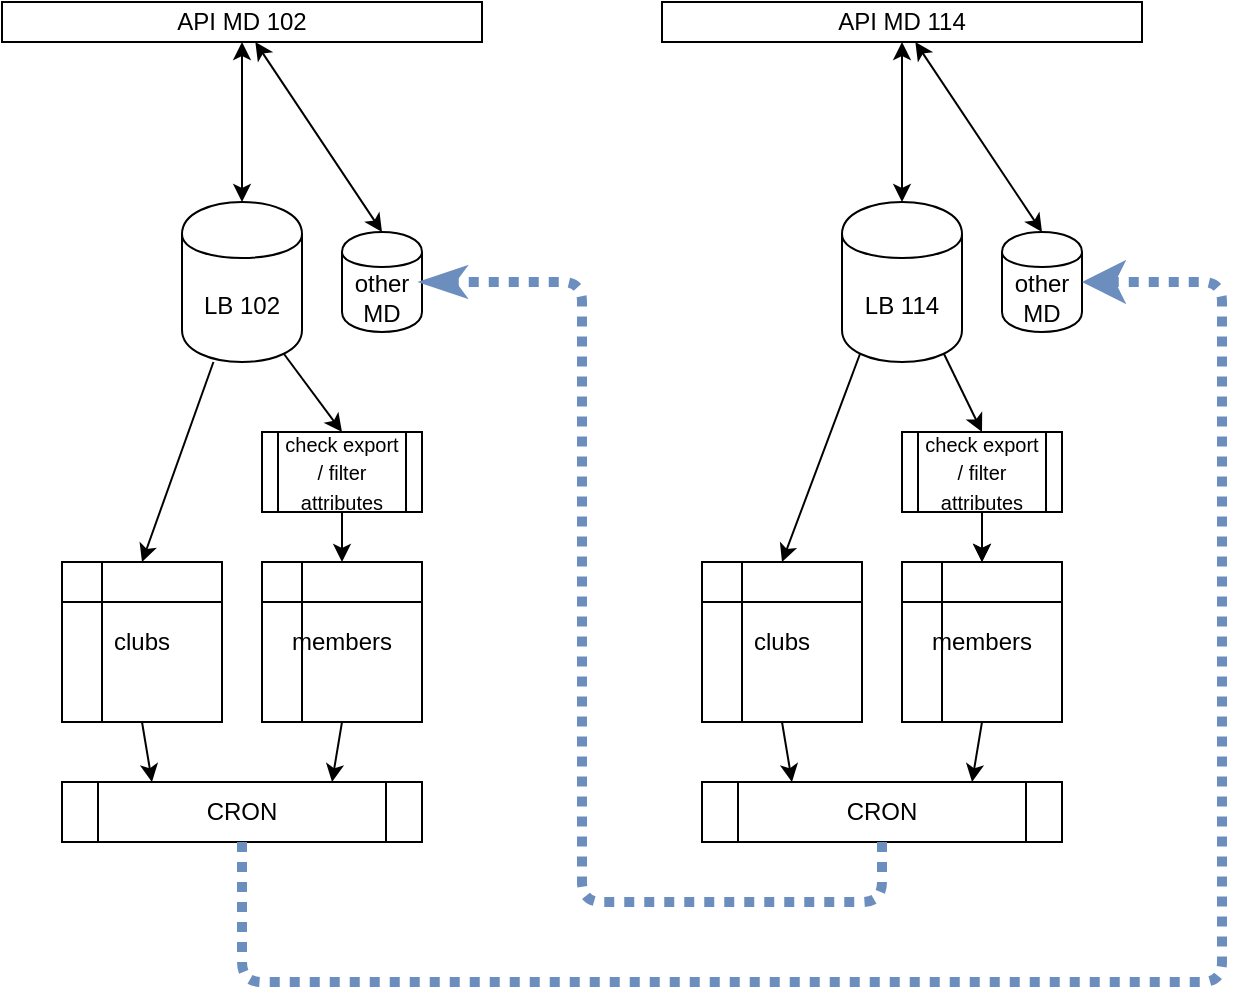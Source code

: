 <mxfile version="10.4.8" type="github"><diagram id="HuYG5CDrz_m1c6SmhrE3" name="Page-1"><mxGraphModel dx="1091" dy="743" grid="1" gridSize="10" guides="1" tooltips="1" connect="1" arrows="1" fold="1" page="1" pageScale="1" pageWidth="827" pageHeight="1169" math="0" shadow="0"><root><mxCell id="0"/><mxCell id="1" parent="0"/><mxCell id="e-RajWTIfuYuYLbLIrq2-1" value="LB 102" style="shape=cylinder;whiteSpace=wrap;html=1;boundedLbl=1;backgroundOutline=1;" vertex="1" parent="1"><mxGeometry x="170" y="190" width="60" height="80" as="geometry"/></mxCell><mxCell id="e-RajWTIfuYuYLbLIrq2-4" value="LB 114" style="shape=cylinder;whiteSpace=wrap;html=1;boundedLbl=1;backgroundOutline=1;" vertex="1" parent="1"><mxGeometry x="500" y="190" width="60" height="80" as="geometry"/></mxCell><mxCell id="e-RajWTIfuYuYLbLIrq2-6" value="clubs" style="shape=internalStorage;whiteSpace=wrap;html=1;backgroundOutline=1;" vertex="1" parent="1"><mxGeometry x="110" y="370" width="80" height="80" as="geometry"/></mxCell><mxCell id="e-RajWTIfuYuYLbLIrq2-7" value="members" style="shape=internalStorage;whiteSpace=wrap;html=1;backgroundOutline=1;" vertex="1" parent="1"><mxGeometry x="210" y="370" width="80" height="80" as="geometry"/></mxCell><mxCell id="e-RajWTIfuYuYLbLIrq2-8" value="" style="endArrow=classic;html=1;entryX=0.5;entryY=0;entryDx=0;entryDy=0;" edge="1" parent="1" source="e-RajWTIfuYuYLbLIrq2-1" target="e-RajWTIfuYuYLbLIrq2-6"><mxGeometry width="50" height="50" relative="1" as="geometry"><mxPoint x="110" y="520" as="sourcePoint"/><mxPoint x="160" y="470" as="targetPoint"/></mxGeometry></mxCell><mxCell id="e-RajWTIfuYuYLbLIrq2-10" value="" style="endArrow=classic;html=1;exitX=0.5;exitY=1;exitDx=0;exitDy=0;entryX=0.5;entryY=0;entryDx=0;entryDy=0;" edge="1" parent="1" source="e-RajWTIfuYuYLbLIrq2-23" target="e-RajWTIfuYuYLbLIrq2-7"><mxGeometry width="50" height="50" relative="1" as="geometry"><mxPoint x="250" y="340" as="sourcePoint"/><mxPoint x="160" y="470" as="targetPoint"/></mxGeometry></mxCell><mxCell id="e-RajWTIfuYuYLbLIrq2-12" value="" style="endArrow=classic;html=1;exitX=0.85;exitY=0.95;exitDx=0;exitDy=0;exitPerimeter=0;entryX=0.5;entryY=0;entryDx=0;entryDy=0;" edge="1" parent="1" source="e-RajWTIfuYuYLbLIrq2-1" target="e-RajWTIfuYuYLbLIrq2-23"><mxGeometry width="50" height="50" relative="1" as="geometry"><mxPoint x="100" y="600" as="sourcePoint"/><mxPoint x="243" y="318" as="targetPoint"/></mxGeometry></mxCell><mxCell id="e-RajWTIfuYuYLbLIrq2-16" value="clubs" style="shape=internalStorage;whiteSpace=wrap;html=1;backgroundOutline=1;" vertex="1" parent="1"><mxGeometry x="430" y="370" width="80" height="80" as="geometry"/></mxCell><mxCell id="e-RajWTIfuYuYLbLIrq2-17" value="members" style="shape=internalStorage;whiteSpace=wrap;html=1;backgroundOutline=1;" vertex="1" parent="1"><mxGeometry x="530" y="370" width="80" height="80" as="geometry"/></mxCell><mxCell id="e-RajWTIfuYuYLbLIrq2-19" value="" style="endArrow=classic;html=1;exitX=0.5;exitY=1;exitDx=0;exitDy=0;entryX=0.5;entryY=0;entryDx=0;entryDy=0;" edge="1" parent="1" target="e-RajWTIfuYuYLbLIrq2-17"><mxGeometry width="50" height="50" relative="1" as="geometry"><mxPoint x="570" y="340" as="sourcePoint"/><mxPoint x="480" y="470" as="targetPoint"/></mxGeometry></mxCell><mxCell id="e-RajWTIfuYuYLbLIrq2-21" value="" style="endArrow=classic;html=1;exitX=0.85;exitY=0.95;exitDx=0;exitDy=0;exitPerimeter=0;entryX=0.5;entryY=0;entryDx=0;entryDy=0;" edge="1" parent="1" source="e-RajWTIfuYuYLbLIrq2-4" target="e-RajWTIfuYuYLbLIrq2-26"><mxGeometry width="50" height="50" relative="1" as="geometry"><mxPoint x="528" y="273" as="sourcePoint"/><mxPoint x="563" y="318" as="targetPoint"/></mxGeometry></mxCell><mxCell id="e-RajWTIfuYuYLbLIrq2-22" value="" style="endArrow=classic;html=1;entryX=0.5;entryY=0;entryDx=0;entryDy=0;exitX=0.15;exitY=0.95;exitDx=0;exitDy=0;exitPerimeter=0;" edge="1" parent="1" source="e-RajWTIfuYuYLbLIrq2-4" target="e-RajWTIfuYuYLbLIrq2-16"><mxGeometry width="50" height="50" relative="1" as="geometry"><mxPoint x="412.714" y="250" as="sourcePoint"/><mxPoint x="377" y="350" as="targetPoint"/></mxGeometry></mxCell><mxCell id="e-RajWTIfuYuYLbLIrq2-23" value="&lt;font style=&quot;font-size: 10px&quot;&gt;check export / filter attributes&lt;/font&gt;" style="shape=process;whiteSpace=wrap;html=1;backgroundOutline=1;" vertex="1" parent="1"><mxGeometry x="210" y="305" width="80" height="40" as="geometry"/></mxCell><mxCell id="e-RajWTIfuYuYLbLIrq2-27" value="" style="edgeStyle=orthogonalEdgeStyle;rounded=0;orthogonalLoop=1;jettySize=auto;html=1;exitX=0.5;exitY=1;exitDx=0;exitDy=0;" edge="1" parent="1" source="e-RajWTIfuYuYLbLIrq2-26" target="e-RajWTIfuYuYLbLIrq2-17"><mxGeometry relative="1" as="geometry"/></mxCell><mxCell id="e-RajWTIfuYuYLbLIrq2-26" value="&lt;font style=&quot;font-size: 10px&quot;&gt;check export / filter attributes&lt;/font&gt;" style="shape=process;whiteSpace=wrap;html=1;backgroundOutline=1;" vertex="1" parent="1"><mxGeometry x="530" y="305" width="80" height="40" as="geometry"/></mxCell><mxCell id="e-RajWTIfuYuYLbLIrq2-28" value="other MD" style="shape=cylinder;whiteSpace=wrap;html=1;boundedLbl=1;backgroundOutline=1;" vertex="1" parent="1"><mxGeometry x="250" y="205" width="40" height="50" as="geometry"/></mxCell><mxCell id="e-RajWTIfuYuYLbLIrq2-29" value="API MD 102" style="rounded=0;whiteSpace=wrap;html=1;" vertex="1" parent="1"><mxGeometry x="80" y="90" width="240" height="20" as="geometry"/></mxCell><mxCell id="e-RajWTIfuYuYLbLIrq2-31" value="API MD 114" style="rounded=0;whiteSpace=wrap;html=1;" vertex="1" parent="1"><mxGeometry x="410" y="90" width="240" height="20" as="geometry"/></mxCell><mxCell id="e-RajWTIfuYuYLbLIrq2-34" value="" style="endArrow=classic;startArrow=classic;html=1;exitX=0.5;exitY=0;exitDx=0;exitDy=0;entryX=0.5;entryY=1;entryDx=0;entryDy=0;" edge="1" parent="1" source="e-RajWTIfuYuYLbLIrq2-1" target="e-RajWTIfuYuYLbLIrq2-29"><mxGeometry width="50" height="50" relative="1" as="geometry"><mxPoint x="130" y="160" as="sourcePoint"/><mxPoint x="180" y="110" as="targetPoint"/></mxGeometry></mxCell><mxCell id="e-RajWTIfuYuYLbLIrq2-35" value="" style="endArrow=classic;startArrow=classic;html=1;" edge="1" parent="1" source="e-RajWTIfuYuYLbLIrq2-4" target="e-RajWTIfuYuYLbLIrq2-31"><mxGeometry width="50" height="50" relative="1" as="geometry"><mxPoint x="530" y="190" as="sourcePoint"/><mxPoint x="530" y="110" as="targetPoint"/></mxGeometry></mxCell><mxCell id="e-RajWTIfuYuYLbLIrq2-36" value="" style="endArrow=classic;startArrow=classic;html=1;entryX=0.5;entryY=0;entryDx=0;entryDy=0;" edge="1" parent="1" source="e-RajWTIfuYuYLbLIrq2-29" target="e-RajWTIfuYuYLbLIrq2-28"><mxGeometry width="50" height="50" relative="1" as="geometry"><mxPoint x="80" y="520" as="sourcePoint"/><mxPoint x="130" y="470" as="targetPoint"/></mxGeometry></mxCell><mxCell id="e-RajWTIfuYuYLbLIrq2-37" value="" style="endArrow=classic;startArrow=classic;html=1;exitX=0.5;exitY=0;exitDx=0;exitDy=0;" edge="1" parent="1" source="e-RajWTIfuYuYLbLIrq2-38" target="e-RajWTIfuYuYLbLIrq2-31"><mxGeometry width="50" height="50" relative="1" as="geometry"><mxPoint x="600" y="200" as="sourcePoint"/><mxPoint x="130" y="470" as="targetPoint"/></mxGeometry></mxCell><mxCell id="e-RajWTIfuYuYLbLIrq2-38" value="other MD" style="shape=cylinder;whiteSpace=wrap;html=1;boundedLbl=1;backgroundOutline=1;" vertex="1" parent="1"><mxGeometry x="580" y="205" width="40" height="50" as="geometry"/></mxCell><mxCell id="e-RajWTIfuYuYLbLIrq2-41" value="CRON" style="shape=process;whiteSpace=wrap;html=1;backgroundOutline=1;" vertex="1" parent="1"><mxGeometry x="110" y="480" width="180" height="30" as="geometry"/></mxCell><mxCell id="e-RajWTIfuYuYLbLIrq2-42" value="CRON" style="shape=process;whiteSpace=wrap;html=1;backgroundOutline=1;" vertex="1" parent="1"><mxGeometry x="430" y="480" width="180" height="30" as="geometry"/></mxCell><mxCell id="e-RajWTIfuYuYLbLIrq2-43" value="" style="endArrow=classic;html=1;exitX=0.5;exitY=1;exitDx=0;exitDy=0;entryX=0.25;entryY=0;entryDx=0;entryDy=0;" edge="1" parent="1" source="e-RajWTIfuYuYLbLIrq2-6" target="e-RajWTIfuYuYLbLIrq2-41"><mxGeometry width="50" height="50" relative="1" as="geometry"><mxPoint x="80" y="590" as="sourcePoint"/><mxPoint x="130" y="540" as="targetPoint"/></mxGeometry></mxCell><mxCell id="e-RajWTIfuYuYLbLIrq2-45" value="" style="endArrow=classic;html=1;entryX=0.75;entryY=0;entryDx=0;entryDy=0;exitX=0.5;exitY=1;exitDx=0;exitDy=0;" edge="1" parent="1" source="e-RajWTIfuYuYLbLIrq2-7" target="e-RajWTIfuYuYLbLIrq2-41"><mxGeometry width="50" height="50" relative="1" as="geometry"><mxPoint x="80" y="590" as="sourcePoint"/><mxPoint x="130" y="540" as="targetPoint"/></mxGeometry></mxCell><mxCell id="e-RajWTIfuYuYLbLIrq2-46" value="" style="endArrow=classic;html=1;exitX=0.5;exitY=1;exitDx=0;exitDy=0;entryX=0.25;entryY=0;entryDx=0;entryDy=0;" edge="1" parent="1" source="e-RajWTIfuYuYLbLIrq2-16" target="e-RajWTIfuYuYLbLIrq2-42"><mxGeometry width="50" height="50" relative="1" as="geometry"><mxPoint x="380" y="470" as="sourcePoint"/><mxPoint x="385" y="500" as="targetPoint"/></mxGeometry></mxCell><mxCell id="e-RajWTIfuYuYLbLIrq2-47" value="" style="endArrow=classic;html=1;entryX=0.75;entryY=0;entryDx=0;entryDy=0;exitX=0.5;exitY=1;exitDx=0;exitDy=0;" edge="1" parent="1" source="e-RajWTIfuYuYLbLIrq2-17" target="e-RajWTIfuYuYLbLIrq2-42"><mxGeometry width="50" height="50" relative="1" as="geometry"><mxPoint x="655" y="465" as="sourcePoint"/><mxPoint x="650" y="495" as="targetPoint"/></mxGeometry></mxCell><mxCell id="e-RajWTIfuYuYLbLIrq2-49" value="" style="endArrow=classicThin;html=1;entryX=1;entryY=0.5;entryDx=0;entryDy=0;exitX=0.5;exitY=1;exitDx=0;exitDy=0;dashed=1;dashPattern=1 1;strokeWidth=5;endFill=1;fillColor=#dae8fc;strokeColor=#6c8ebf;" edge="1" parent="1" source="e-RajWTIfuYuYLbLIrq2-42" target="e-RajWTIfuYuYLbLIrq2-28"><mxGeometry width="50" height="50" relative="1" as="geometry"><mxPoint x="80" y="580" as="sourcePoint"/><mxPoint x="130" y="530" as="targetPoint"/><Array as="points"><mxPoint x="520" y="540"/><mxPoint x="370" y="540"/><mxPoint x="370" y="230"/></Array></mxGeometry></mxCell><mxCell id="e-RajWTIfuYuYLbLIrq2-50" value="" style="endArrow=classic;html=1;entryX=1;entryY=0.5;entryDx=0;entryDy=0;exitX=0.5;exitY=1;exitDx=0;exitDy=0;dashed=1;dashPattern=1 1;strokeWidth=5;endFill=1;fillColor=#dae8fc;strokeColor=#6c8ebf;" edge="1" parent="1" source="e-RajWTIfuYuYLbLIrq2-41" target="e-RajWTIfuYuYLbLIrq2-38"><mxGeometry width="50" height="50" relative="1" as="geometry"><mxPoint x="80" y="620" as="sourcePoint"/><mxPoint x="130" y="570" as="targetPoint"/><Array as="points"><mxPoint x="200" y="580"/><mxPoint x="690" y="580"/><mxPoint x="690" y="230"/></Array></mxGeometry></mxCell></root></mxGraphModel></diagram></mxfile>